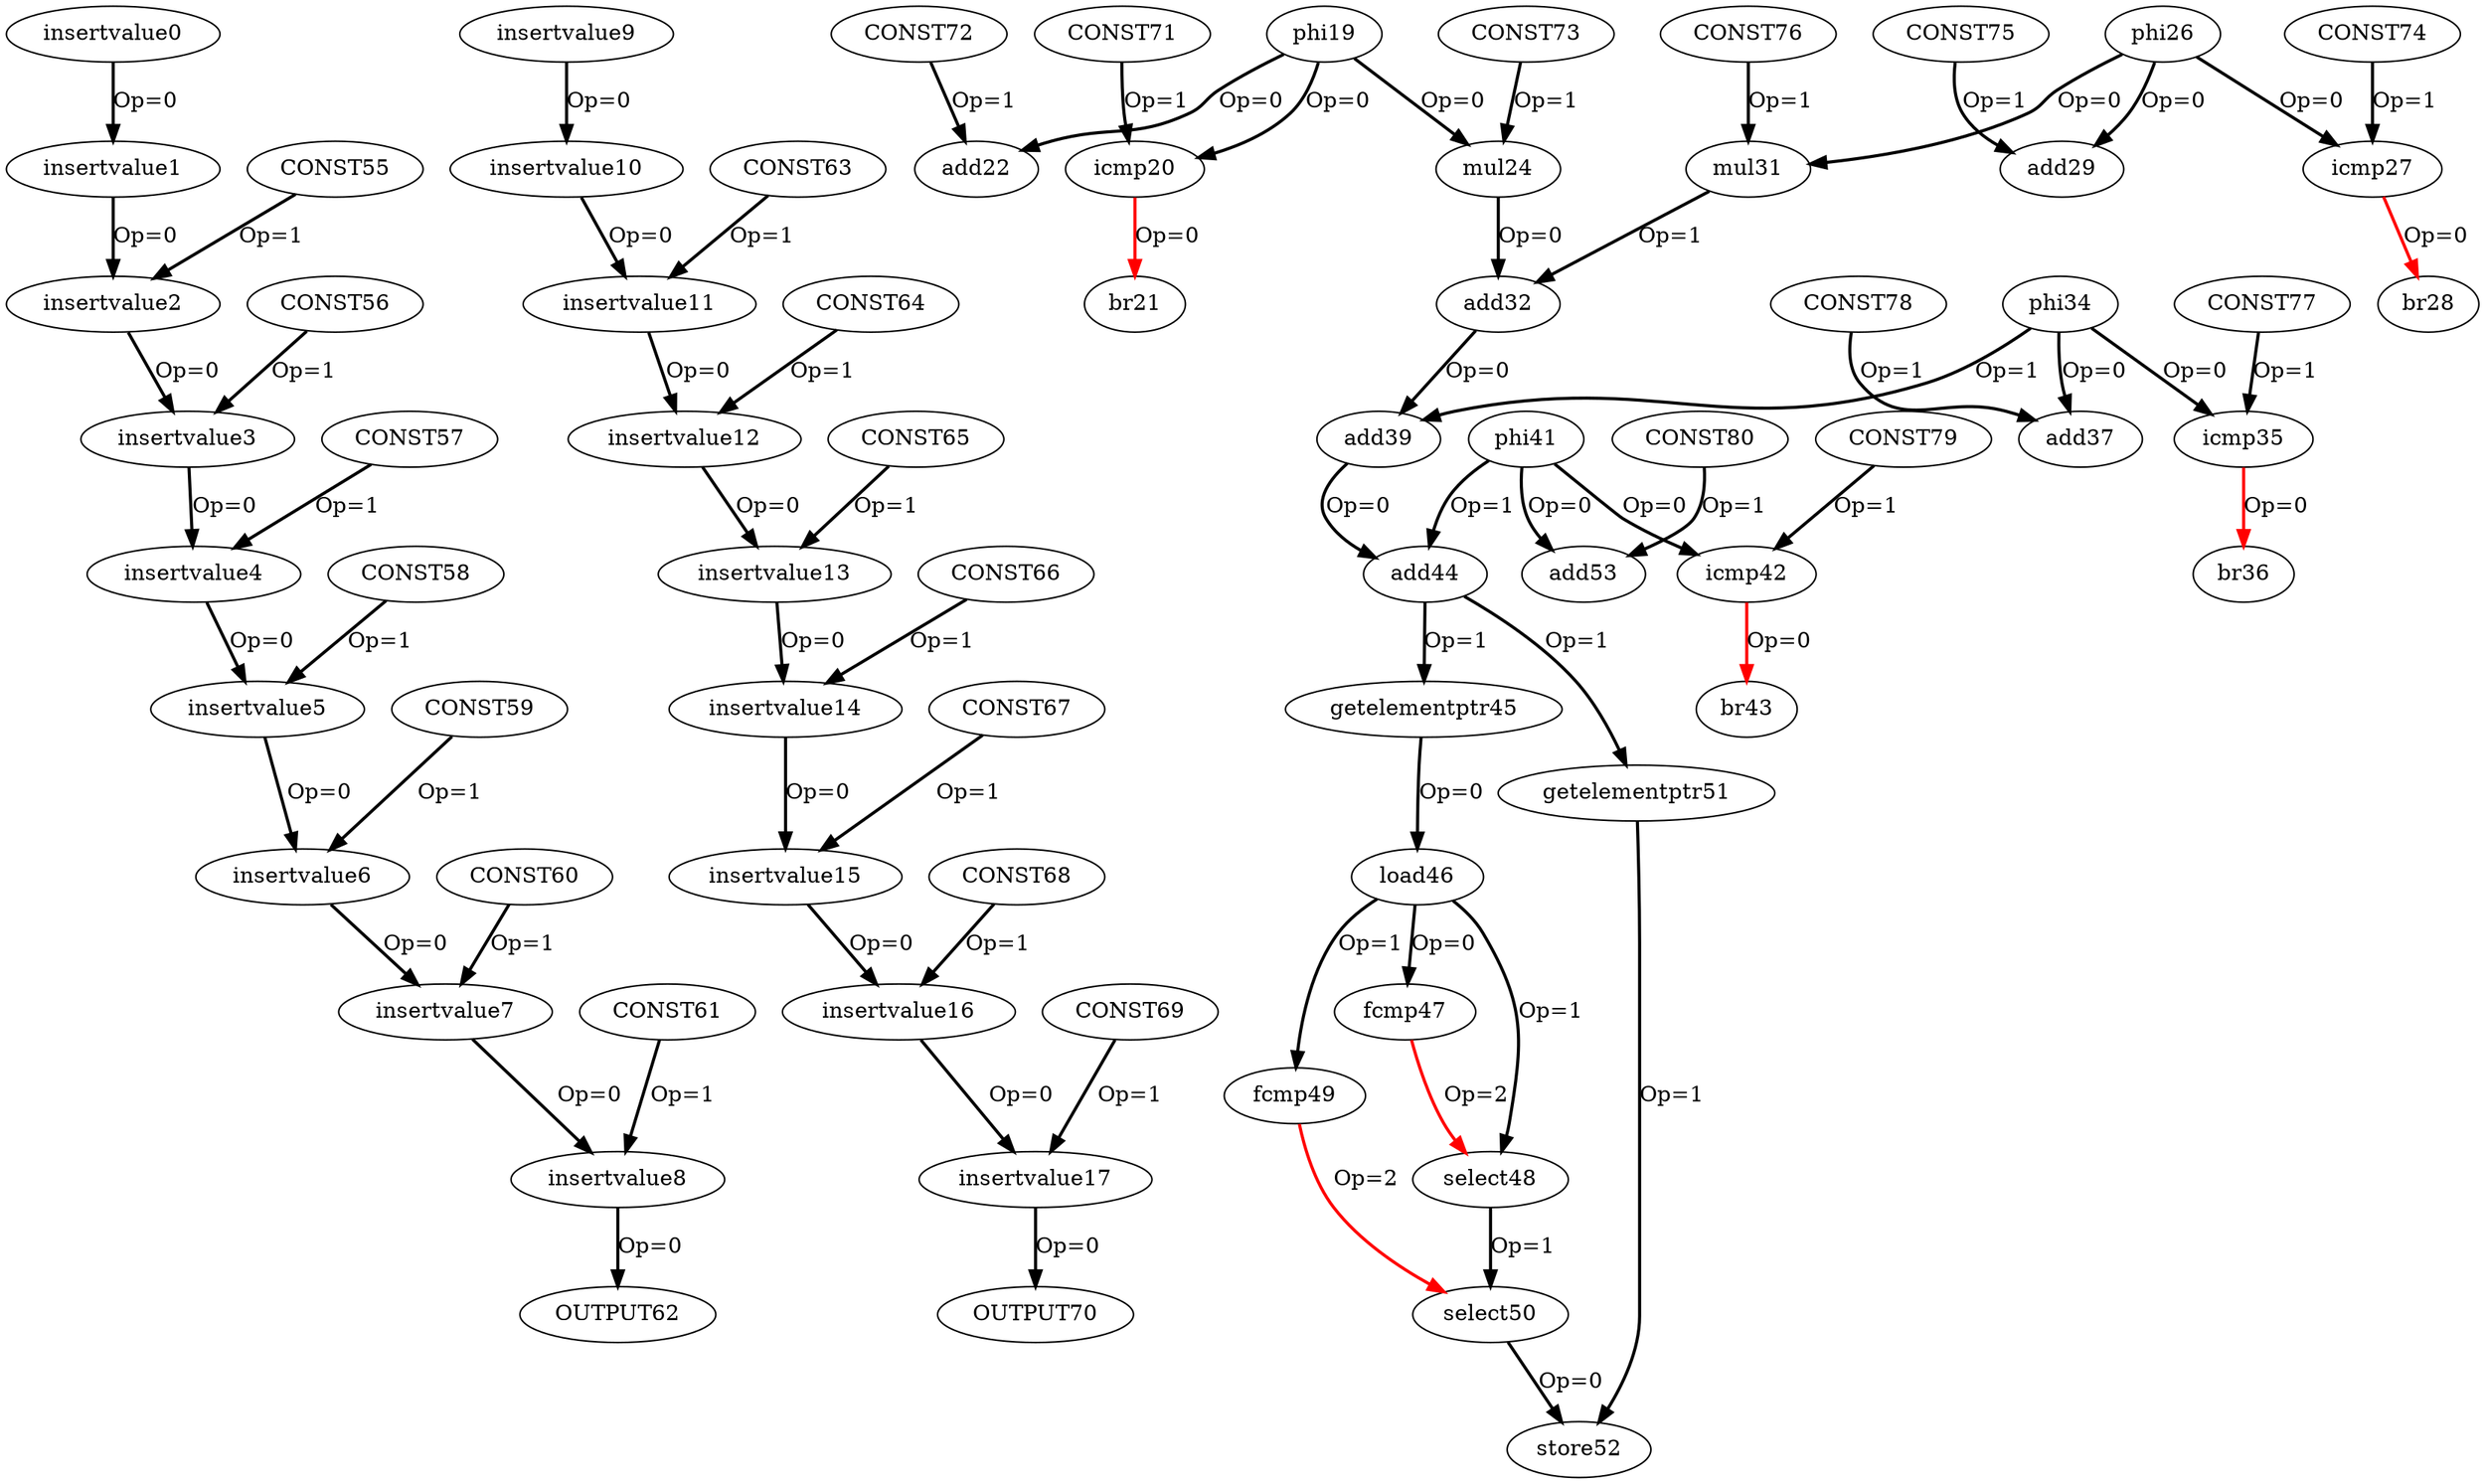 digraph G {
subgraph cluster_3{
style = "dashed";
label = "level3";
subgraph cluster_2{
style = "dashed";
label = "level2";
subgraph cluster_1{
style = "dashed";
label = "level1";
subgraph cluster_0{
style = "dashed";
label = "level0";
}
}
}
}
insertvalue0 -> insertvalue1[color = black, style = bold, label = "Op=0"];
insertvalue1 -> insertvalue2[color = black, style = bold, label = "Op=0"];
CONST55 -> insertvalue2[color = black, style = bold, label = "Op=1"];
insertvalue2 -> insertvalue3[color = black, style = bold, label = "Op=0"];
CONST56 -> insertvalue3[color = black, style = bold, label = "Op=1"];
insertvalue3 -> insertvalue4[color = black, style = bold, label = "Op=0"];
CONST57 -> insertvalue4[color = black, style = bold, label = "Op=1"];
insertvalue4 -> insertvalue5[color = black, style = bold, label = "Op=0"];
CONST58 -> insertvalue5[color = black, style = bold, label = "Op=1"];
insertvalue5 -> insertvalue6[color = black, style = bold, label = "Op=0"];
CONST59 -> insertvalue6[color = black, style = bold, label = "Op=1"];
insertvalue6 -> insertvalue7[color = black, style = bold, label = "Op=0"];
CONST60 -> insertvalue7[color = black, style = bold, label = "Op=1"];
insertvalue7 -> insertvalue8[color = black, style = bold, label = "Op=0"];
CONST61 -> insertvalue8[color = black, style = bold, label = "Op=1"];
insertvalue8 -> OUTPUT62[color = black, style = bold, label = "Op=0"];
insertvalue9 -> insertvalue10[color = black, style = bold, label = "Op=0"];
insertvalue10 -> insertvalue11[color = black, style = bold, label = "Op=0"];
CONST63 -> insertvalue11[color = black, style = bold, label = "Op=1"];
insertvalue11 -> insertvalue12[color = black, style = bold, label = "Op=0"];
CONST64 -> insertvalue12[color = black, style = bold, label = "Op=1"];
insertvalue12 -> insertvalue13[color = black, style = bold, label = "Op=0"];
CONST65 -> insertvalue13[color = black, style = bold, label = "Op=1"];
insertvalue13 -> insertvalue14[color = black, style = bold, label = "Op=0"];
CONST66 -> insertvalue14[color = black, style = bold, label = "Op=1"];
insertvalue14 -> insertvalue15[color = black, style = bold, label = "Op=0"];
CONST67 -> insertvalue15[color = black, style = bold, label = "Op=1"];
insertvalue15 -> insertvalue16[color = black, style = bold, label = "Op=0"];
CONST68 -> insertvalue16[color = black, style = bold, label = "Op=1"];
insertvalue16 -> insertvalue17[color = black, style = bold, label = "Op=0"];
CONST69 -> insertvalue17[color = black, style = bold, label = "Op=1"];
insertvalue17 -> OUTPUT70[color = black, style = bold, label = "Op=0"];
phi19 -> add22[color = black, style = bold, label = "Op=0"];
phi19 -> mul24[color = black, style = bold, label = "Op=0"];
phi19 -> icmp20[color = black, style = bold, label = "Op=0"];
CONST71 -> icmp20[color = black, style = bold, label = "Op=1"];
icmp20 -> br21[color = red, style = bold, label = "Op=0"];
CONST72 -> add22[color = black, style = bold, label = "Op=1"];
CONST73 -> mul24[color = black, style = bold, label = "Op=1"];
mul24 -> add32[color = black, style = bold, label = "Op=0"];
phi26 -> add29[color = black, style = bold, label = "Op=0"];
phi26 -> mul31[color = black, style = bold, label = "Op=0"];
phi26 -> icmp27[color = black, style = bold, label = "Op=0"];
CONST74 -> icmp27[color = black, style = bold, label = "Op=1"];
icmp27 -> br28[color = red, style = bold, label = "Op=0"];
CONST75 -> add29[color = black, style = bold, label = "Op=1"];
CONST76 -> mul31[color = black, style = bold, label = "Op=1"];
mul31 -> add32[color = black, style = bold, label = "Op=1"];
add32 -> add39[color = black, style = bold, label = "Op=0"];
phi34 -> add37[color = black, style = bold, label = "Op=0"];
phi34 -> add39[color = black, style = bold, label = "Op=1"];
phi34 -> icmp35[color = black, style = bold, label = "Op=0"];
CONST77 -> icmp35[color = black, style = bold, label = "Op=1"];
icmp35 -> br36[color = red, style = bold, label = "Op=0"];
CONST78 -> add37[color = black, style = bold, label = "Op=1"];
add39 -> add44[color = black, style = bold, label = "Op=0"];
phi41 -> add53[color = black, style = bold, label = "Op=0"];
phi41 -> add44[color = black, style = bold, label = "Op=1"];
phi41 -> icmp42[color = black, style = bold, label = "Op=0"];
CONST79 -> icmp42[color = black, style = bold, label = "Op=1"];
icmp42 -> br43[color = red, style = bold, label = "Op=0"];
add44 -> getelementptr51[color = black, style = bold, label = "Op=1"];
add44 -> getelementptr45[color = black, style = bold, label = "Op=1"];
getelementptr45 -> load46[color = black, style = bold, label = "Op=0"];
load46 -> fcmp49[color = black, style = bold, label = "Op=1"];
load46 -> select48[color = black, style = bold, label = "Op=1"];
load46 -> fcmp47[color = black, style = bold, label = "Op=0"];
fcmp47 -> select48[color = red, style = bold, label = "Op=2"];
select48 -> select50[color = black, style = bold, label = "Op=1"];
fcmp49 -> select50[color = red, style = bold, label = "Op=2"];
select50 -> store52[color = black, style = bold, label = "Op=0"];
getelementptr51 -> store52[color = black, style = bold, label = "Op=1"];
CONST80 -> add53[color = black, style = bold, label = "Op=1"];
}
